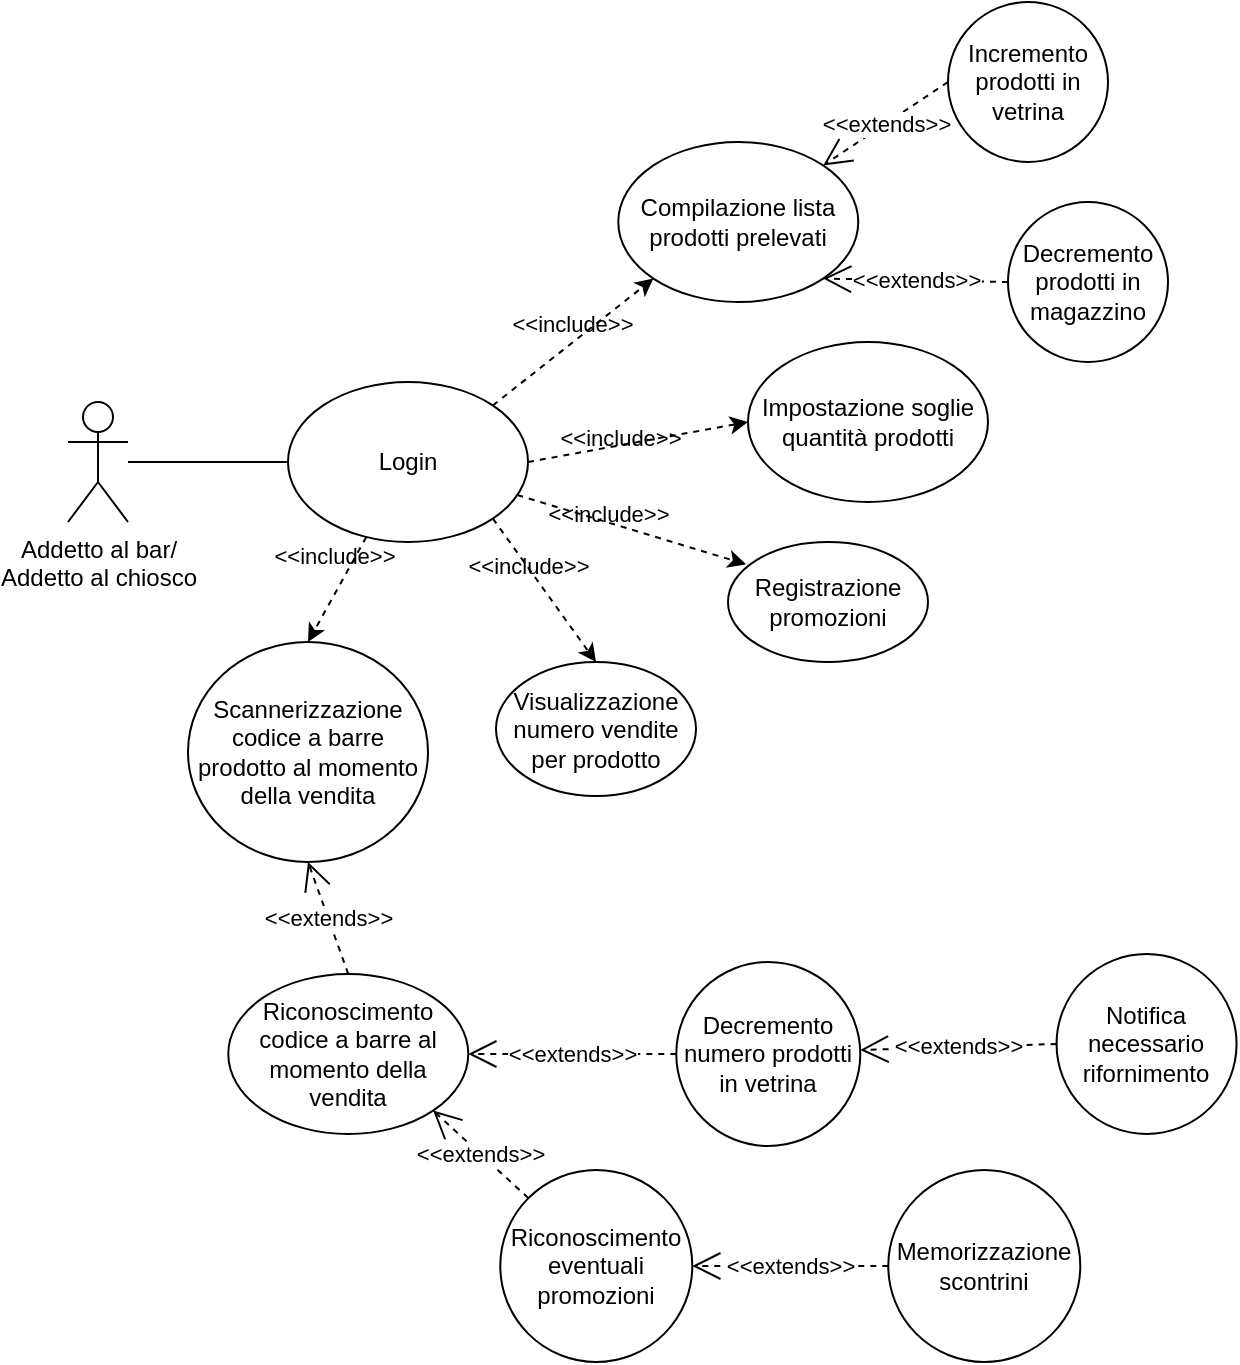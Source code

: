 <mxfile version="21.2.9" type="device">
  <diagram id="zPgXatKTS2_6QT1FmWf5" name="Page-1">
    <mxGraphModel dx="1221" dy="1789" grid="1" gridSize="10" guides="1" tooltips="1" connect="1" arrows="1" fold="1" page="1" pageScale="1" pageWidth="827" pageHeight="1169" math="0" shadow="0">
      <root>
        <mxCell id="0" />
        <mxCell id="1" parent="0" />
        <mxCell id="9eIiCibBdpAaZQOyNv7R-1" value="Addetto al bar/&lt;br&gt;Addetto al chiosco" style="shape=umlActor;verticalLabelPosition=bottom;verticalAlign=top;html=1;outlineConnect=0;labelBackgroundColor=none;labelBorderColor=none;" parent="1" vertex="1">
          <mxGeometry x="100" y="-880" width="30" height="60" as="geometry" />
        </mxCell>
        <mxCell id="9eIiCibBdpAaZQOyNv7R-2" value="Login" style="ellipse;whiteSpace=wrap;html=1;" parent="1" vertex="1">
          <mxGeometry x="210" y="-890" width="120" height="80" as="geometry" />
        </mxCell>
        <mxCell id="9eIiCibBdpAaZQOyNv7R-10" value="Incremento prodotti in vetrina" style="ellipse;whiteSpace=wrap;html=1;aspect=fixed;" parent="1" vertex="1">
          <mxGeometry x="540" y="-1080" width="80" height="80" as="geometry" />
        </mxCell>
        <mxCell id="9eIiCibBdpAaZQOyNv7R-11" value="&amp;lt;&amp;lt;extends&amp;gt;&amp;gt;" style="endArrow=open;dashed=1;endFill=0;endSize=12;html=1;rounded=0;exitX=0;exitY=0.5;exitDx=0;exitDy=0;entryX=1;entryY=0;entryDx=0;entryDy=0;" parent="1" source="9eIiCibBdpAaZQOyNv7R-10" target="wa62Tj8raPeYfZCFPc2L-1" edge="1">
          <mxGeometry width="160" relative="1" as="geometry">
            <mxPoint x="483.69" y="-780" as="sourcePoint" />
            <mxPoint x="530" y="-970" as="targetPoint" />
          </mxGeometry>
        </mxCell>
        <mxCell id="TzCOTeaegmTVcUWFCO-N-1" value="Impostazione soglie quantità prodotti" style="ellipse;whiteSpace=wrap;html=1;" parent="1" vertex="1">
          <mxGeometry x="440" y="-910" width="120" height="80" as="geometry" />
        </mxCell>
        <mxCell id="TzCOTeaegmTVcUWFCO-N-3" value="" style="endArrow=none;html=1;rounded=0;entryX=0;entryY=0.5;entryDx=0;entryDy=0;" parent="1" source="9eIiCibBdpAaZQOyNv7R-1" target="9eIiCibBdpAaZQOyNv7R-2" edge="1">
          <mxGeometry width="50" height="50" relative="1" as="geometry">
            <mxPoint x="440" y="-720" as="sourcePoint" />
            <mxPoint x="490" y="-770" as="targetPoint" />
          </mxGeometry>
        </mxCell>
        <mxCell id="TzCOTeaegmTVcUWFCO-N-4" value="&amp;lt;&amp;lt;include&amp;gt;&amp;gt;" style="html=1;verticalAlign=bottom;labelBackgroundColor=none;endArrow=classic;endFill=1;dashed=1;rounded=0;exitX=1;exitY=0.5;exitDx=0;exitDy=0;entryX=0;entryY=0.5;entryDx=0;entryDy=0;" parent="1" source="9eIiCibBdpAaZQOyNv7R-2" target="TzCOTeaegmTVcUWFCO-N-1" edge="1">
          <mxGeometry x="-0.176" y="-5" width="160" relative="1" as="geometry">
            <mxPoint x="310" y="-820" as="sourcePoint" />
            <mxPoint x="540" y="-750" as="targetPoint" />
            <mxPoint as="offset" />
          </mxGeometry>
        </mxCell>
        <mxCell id="wa62Tj8raPeYfZCFPc2L-1" value="Compilazione lista prodotti prelevati" style="ellipse;whiteSpace=wrap;html=1;" parent="1" vertex="1">
          <mxGeometry x="375.14" y="-1010" width="120" height="80" as="geometry" />
        </mxCell>
        <mxCell id="wa62Tj8raPeYfZCFPc2L-2" value="&amp;lt;&amp;lt;include&amp;gt;&amp;gt;" style="html=1;verticalAlign=bottom;labelBackgroundColor=none;endArrow=classic;endFill=1;dashed=1;rounded=0;entryX=0;entryY=1;entryDx=0;entryDy=0;exitX=1;exitY=0;exitDx=0;exitDy=0;" parent="1" source="9eIiCibBdpAaZQOyNv7R-2" target="wa62Tj8raPeYfZCFPc2L-1" edge="1">
          <mxGeometry width="160" relative="1" as="geometry">
            <mxPoint x="229.996" y="-798.284" as="sourcePoint" />
            <mxPoint x="605.14" y="-620" as="targetPoint" />
          </mxGeometry>
        </mxCell>
        <mxCell id="wa62Tj8raPeYfZCFPc2L-3" value="Decremento prodotti in magazzino" style="ellipse;whiteSpace=wrap;html=1;aspect=fixed;" parent="1" vertex="1">
          <mxGeometry x="570" y="-980" width="80" height="80" as="geometry" />
        </mxCell>
        <mxCell id="wa62Tj8raPeYfZCFPc2L-4" value="&amp;lt;&amp;lt;extends&amp;gt;&amp;gt;" style="endArrow=open;dashed=1;endFill=0;endSize=12;html=1;rounded=0;exitX=0;exitY=0.5;exitDx=0;exitDy=0;entryX=1;entryY=1;entryDx=0;entryDy=0;" parent="1" source="wa62Tj8raPeYfZCFPc2L-3" target="wa62Tj8raPeYfZCFPc2L-1" edge="1">
          <mxGeometry width="160" relative="1" as="geometry">
            <mxPoint x="492.48" y="-578.28" as="sourcePoint" />
            <mxPoint x="486.356" y="-929.996" as="targetPoint" />
          </mxGeometry>
        </mxCell>
        <mxCell id="wa62Tj8raPeYfZCFPc2L-5" value="Decremento numero prodotti in vetrina" style="ellipse;whiteSpace=wrap;html=1;aspect=fixed;" parent="1" vertex="1">
          <mxGeometry x="404.14" y="-600" width="92" height="92" as="geometry" />
        </mxCell>
        <mxCell id="wa62Tj8raPeYfZCFPc2L-6" value="&amp;lt;&amp;lt;extends&amp;gt;&amp;gt;" style="endArrow=open;dashed=1;endFill=0;endSize=12;html=1;rounded=0;exitX=0;exitY=0.5;exitDx=0;exitDy=0;entryX=1;entryY=0.5;entryDx=0;entryDy=0;" parent="1" source="wa62Tj8raPeYfZCFPc2L-5" target="wa62Tj8raPeYfZCFPc2L-9" edge="1">
          <mxGeometry width="160" relative="1" as="geometry">
            <mxPoint x="592.19" y="-352" as="sourcePoint" />
            <mxPoint x="456.566" y="-682.284" as="targetPoint" />
          </mxGeometry>
        </mxCell>
        <mxCell id="wa62Tj8raPeYfZCFPc2L-9" value="Riconoscimento codice a barre al momento della vendita" style="ellipse;whiteSpace=wrap;html=1;" parent="1" vertex="1">
          <mxGeometry x="180.14" y="-594" width="120" height="80" as="geometry" />
        </mxCell>
        <mxCell id="wa62Tj8raPeYfZCFPc2L-10" value="Riconoscimento eventuali promozioni" style="ellipse;whiteSpace=wrap;html=1;aspect=fixed;" parent="1" vertex="1">
          <mxGeometry x="316.14" y="-496" width="96" height="96" as="geometry" />
        </mxCell>
        <mxCell id="wa62Tj8raPeYfZCFPc2L-11" value="&amp;lt;&amp;lt;extends&amp;gt;&amp;gt;" style="endArrow=open;dashed=1;endFill=0;endSize=12;html=1;rounded=0;exitX=0;exitY=0;exitDx=0;exitDy=0;entryX=1;entryY=1;entryDx=0;entryDy=0;" parent="1" source="wa62Tj8raPeYfZCFPc2L-10" target="wa62Tj8raPeYfZCFPc2L-9" edge="1">
          <mxGeometry width="160" relative="1" as="geometry">
            <mxPoint x="532.19" y="-232" as="sourcePoint" />
            <mxPoint x="240.14" y="-434" as="targetPoint" />
          </mxGeometry>
        </mxCell>
        <mxCell id="wa62Tj8raPeYfZCFPc2L-12" value="Memorizzazione scontrini" style="ellipse;whiteSpace=wrap;html=1;aspect=fixed;" parent="1" vertex="1">
          <mxGeometry x="510.14" y="-496" width="96" height="96" as="geometry" />
        </mxCell>
        <mxCell id="wa62Tj8raPeYfZCFPc2L-13" value="&amp;lt;&amp;lt;extends&amp;gt;&amp;gt;" style="endArrow=open;dashed=1;endFill=0;endSize=12;html=1;rounded=0;exitX=0;exitY=0.5;exitDx=0;exitDy=0;entryX=1;entryY=0.5;entryDx=0;entryDy=0;" parent="1" source="wa62Tj8raPeYfZCFPc2L-12" target="wa62Tj8raPeYfZCFPc2L-10" edge="1">
          <mxGeometry width="160" relative="1" as="geometry">
            <mxPoint x="716.19" y="-238" as="sourcePoint" />
            <mxPoint x="424.14" y="-440" as="targetPoint" />
          </mxGeometry>
        </mxCell>
        <mxCell id="wa62Tj8raPeYfZCFPc2L-14" value="Registrazione promozioni" style="ellipse;whiteSpace=wrap;html=1;" parent="1" vertex="1">
          <mxGeometry x="430" y="-810" width="100" height="60" as="geometry" />
        </mxCell>
        <mxCell id="wa62Tj8raPeYfZCFPc2L-15" value="&amp;lt;&amp;lt;include&amp;gt;&amp;gt;" style="html=1;verticalAlign=bottom;labelBackgroundColor=none;endArrow=classic;endFill=1;dashed=1;rounded=0;entryX=0.09;entryY=0.186;entryDx=0;entryDy=0;entryPerimeter=0;" parent="1" source="9eIiCibBdpAaZQOyNv7R-2" target="wa62Tj8raPeYfZCFPc2L-14" edge="1">
          <mxGeometry x="-0.176" y="-5" width="160" relative="1" as="geometry">
            <mxPoint x="192" y="-776" as="sourcePoint" />
            <mxPoint x="420" y="-704" as="targetPoint" />
            <mxPoint as="offset" />
          </mxGeometry>
        </mxCell>
        <mxCell id="wa62Tj8raPeYfZCFPc2L-16" value="Visualizzazione numero vendite per prodotto" style="ellipse;whiteSpace=wrap;html=1;" parent="1" vertex="1">
          <mxGeometry x="314" y="-750" width="100" height="67" as="geometry" />
        </mxCell>
        <mxCell id="wa62Tj8raPeYfZCFPc2L-17" value="&amp;lt;&amp;lt;include&amp;gt;&amp;gt;" style="html=1;verticalAlign=bottom;labelBackgroundColor=none;endArrow=classic;endFill=1;dashed=1;rounded=0;exitX=1;exitY=1;exitDx=0;exitDy=0;entryX=0.5;entryY=0;entryDx=0;entryDy=0;" parent="1" source="9eIiCibBdpAaZQOyNv7R-2" target="wa62Tj8raPeYfZCFPc2L-16" edge="1">
          <mxGeometry x="-0.176" y="-5" width="160" relative="1" as="geometry">
            <mxPoint x="280" y="-810" as="sourcePoint" />
            <mxPoint x="290" y="-621" as="targetPoint" />
            <mxPoint as="offset" />
          </mxGeometry>
        </mxCell>
        <mxCell id="wa62Tj8raPeYfZCFPc2L-22" value="Scannerizzazione codice a barre prodotto al momento della vendita" style="ellipse;whiteSpace=wrap;html=1;" parent="1" vertex="1">
          <mxGeometry x="160" y="-760" width="120" height="110" as="geometry" />
        </mxCell>
        <mxCell id="wa62Tj8raPeYfZCFPc2L-23" value="&amp;lt;&amp;lt;include&amp;gt;&amp;gt;" style="html=1;verticalAlign=bottom;labelBackgroundColor=none;endArrow=classic;endFill=1;dashed=1;rounded=0;entryX=0.5;entryY=0;entryDx=0;entryDy=0;" parent="1" source="9eIiCibBdpAaZQOyNv7R-2" target="wa62Tj8raPeYfZCFPc2L-22" edge="1">
          <mxGeometry x="-0.176" y="-5" width="160" relative="1" as="geometry">
            <mxPoint x="170" y="-800" as="sourcePoint" />
            <mxPoint x="148" y="-599" as="targetPoint" />
            <mxPoint as="offset" />
          </mxGeometry>
        </mxCell>
        <mxCell id="wa62Tj8raPeYfZCFPc2L-25" value="&amp;lt;&amp;lt;extends&amp;gt;&amp;gt;" style="endArrow=open;dashed=1;endFill=0;endSize=12;html=1;rounded=0;exitX=0.5;exitY=0;exitDx=0;exitDy=0;entryX=0.5;entryY=1;entryDx=0;entryDy=0;" parent="1" source="wa62Tj8raPeYfZCFPc2L-9" target="wa62Tj8raPeYfZCFPc2L-22" edge="1">
          <mxGeometry width="160" relative="1" as="geometry">
            <mxPoint x="316.14" y="-650" as="sourcePoint" />
            <mxPoint x="254.14" y="-608" as="targetPoint" />
          </mxGeometry>
        </mxCell>
        <mxCell id="OQ62ipzpEsZKibPeEK2u-1" value="Notifica necessario rifornimento" style="ellipse;whiteSpace=wrap;html=1;aspect=fixed;" vertex="1" parent="1">
          <mxGeometry x="594.28" y="-604" width="90" height="90" as="geometry" />
        </mxCell>
        <mxCell id="OQ62ipzpEsZKibPeEK2u-2" value="&amp;lt;&amp;lt;extends&amp;gt;&amp;gt;" style="endArrow=open;dashed=1;endFill=0;endSize=12;html=1;rounded=0;exitX=0;exitY=0.5;exitDx=0;exitDy=0;entryX=1;entryY=0.5;entryDx=0;entryDy=0;" edge="1" parent="1" source="OQ62ipzpEsZKibPeEK2u-1">
          <mxGeometry width="160" relative="1" as="geometry">
            <mxPoint x="800.33" y="-346" as="sourcePoint" />
            <mxPoint x="496.14" y="-556" as="targetPoint" />
          </mxGeometry>
        </mxCell>
      </root>
    </mxGraphModel>
  </diagram>
</mxfile>
